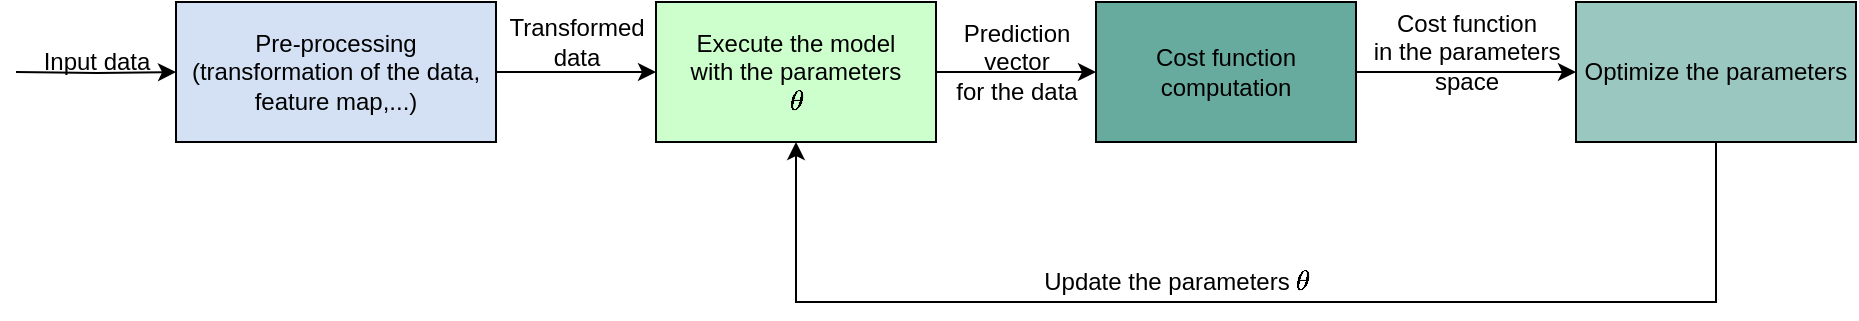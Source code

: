 <mxfile version="17.1.3" type="device"><diagram id="VzjBv_4U9YJcCDjKegbJ" name="Page-1"><mxGraphModel dx="1849" dy="472" grid="1" gridSize="10" guides="1" tooltips="1" connect="1" arrows="1" fold="1" page="1" pageScale="1" pageWidth="827" pageHeight="1169" math="1" shadow="0"><root><mxCell id="0"/><mxCell id="1" parent="0"/><mxCell id="j1dq0e_MT3azU8KXp3Ur-5" style="edgeStyle=orthogonalEdgeStyle;rounded=0;orthogonalLoop=1;jettySize=auto;html=1;" parent="1" target="j1dq0e_MT3azU8KXp3Ur-1" edge="1"><mxGeometry relative="1" as="geometry"><mxPoint y="245" as="sourcePoint"/></mxGeometry></mxCell><mxCell id="j1dq0e_MT3azU8KXp3Ur-7" style="edgeStyle=orthogonalEdgeStyle;rounded=0;orthogonalLoop=1;jettySize=auto;html=1;" parent="1" source="j1dq0e_MT3azU8KXp3Ur-1" target="j1dq0e_MT3azU8KXp3Ur-2" edge="1"><mxGeometry relative="1" as="geometry"/></mxCell><mxCell id="j1dq0e_MT3azU8KXp3Ur-1" value="Pre-processing&lt;br&gt;(transformation of the data, feature map,...)" style="rounded=0;whiteSpace=wrap;html=1;fillColor=#D4E1F5;" parent="1" vertex="1"><mxGeometry x="80" y="210" width="160" height="70" as="geometry"/></mxCell><mxCell id="j1dq0e_MT3azU8KXp3Ur-8" style="edgeStyle=orthogonalEdgeStyle;rounded=0;orthogonalLoop=1;jettySize=auto;html=1;entryX=0;entryY=0.5;entryDx=0;entryDy=0;" parent="1" source="j1dq0e_MT3azU8KXp3Ur-2" target="j1dq0e_MT3azU8KXp3Ur-3" edge="1"><mxGeometry relative="1" as="geometry"/></mxCell><mxCell id="j1dq0e_MT3azU8KXp3Ur-2" value="Execute the model&lt;br&gt;with the parameters&lt;br&gt;\(\theta\)" style="rounded=0;whiteSpace=wrap;html=1;fillColor=#CCFFCC;" parent="1" vertex="1"><mxGeometry x="320" y="210" width="140" height="70" as="geometry"/></mxCell><mxCell id="j1dq0e_MT3azU8KXp3Ur-9" style="edgeStyle=orthogonalEdgeStyle;rounded=0;orthogonalLoop=1;jettySize=auto;html=1;" parent="1" source="j1dq0e_MT3azU8KXp3Ur-3" target="j1dq0e_MT3azU8KXp3Ur-4" edge="1"><mxGeometry relative="1" as="geometry"/></mxCell><mxCell id="j1dq0e_MT3azU8KXp3Ur-3" value="Cost function computation" style="rounded=0;whiteSpace=wrap;html=1;fillColor=#67AB9F;" parent="1" vertex="1"><mxGeometry x="540" y="210" width="130" height="70" as="geometry"/></mxCell><mxCell id="j1dq0e_MT3azU8KXp3Ur-10" style="edgeStyle=orthogonalEdgeStyle;rounded=0;orthogonalLoop=1;jettySize=auto;html=1;entryX=0.5;entryY=1;entryDx=0;entryDy=0;exitX=0.5;exitY=1;exitDx=0;exitDy=0;" parent="1" source="j1dq0e_MT3azU8KXp3Ur-4" target="j1dq0e_MT3azU8KXp3Ur-2" edge="1"><mxGeometry relative="1" as="geometry"><Array as="points"><mxPoint x="850" y="360"/><mxPoint x="390" y="360"/></Array></mxGeometry></mxCell><mxCell id="j1dq0e_MT3azU8KXp3Ur-4" value="Optimize the parameters" style="rounded=0;whiteSpace=wrap;html=1;fillColor=#9AC7BF;" parent="1" vertex="1"><mxGeometry x="780" y="210" width="140" height="70" as="geometry"/></mxCell><mxCell id="j1dq0e_MT3azU8KXp3Ur-6" value="Input data" style="text;html=1;align=center;verticalAlign=middle;resizable=0;points=[];autosize=1;strokeColor=none;fillColor=none;" parent="1" vertex="1"><mxGeometry x="5" y="230" width="70" height="20" as="geometry"/></mxCell><mxCell id="j1dq0e_MT3azU8KXp3Ur-11" value="Transformed&lt;br&gt;data" style="text;html=1;align=center;verticalAlign=middle;resizable=0;points=[];autosize=1;strokeColor=none;fillColor=none;" parent="1" vertex="1"><mxGeometry x="240" y="215" width="80" height="30" as="geometry"/></mxCell><mxCell id="j1dq0e_MT3azU8KXp3Ur-12" value="Prediction &lt;br&gt;vector &lt;br&gt;for the data" style="text;html=1;align=center;verticalAlign=middle;resizable=0;points=[];autosize=1;strokeColor=none;fillColor=none;" parent="1" vertex="1"><mxGeometry x="460" y="215" width="80" height="50" as="geometry"/></mxCell><mxCell id="j1dq0e_MT3azU8KXp3Ur-14" value="Cost function &lt;br&gt;in the parameters &lt;br&gt;space" style="text;html=1;align=center;verticalAlign=middle;resizable=0;points=[];autosize=1;strokeColor=none;fillColor=none;" parent="1" vertex="1"><mxGeometry x="670" y="210" width="110" height="50" as="geometry"/></mxCell><mxCell id="3FKKkolUvJaN1uggJbLH-1" value="Update the parameters \(\theta\)" style="text;html=1;align=center;verticalAlign=middle;resizable=0;points=[];autosize=1;strokeColor=none;fillColor=none;" vertex="1" parent="1"><mxGeometry x="485" y="340" width="190" height="20" as="geometry"/></mxCell></root></mxGraphModel></diagram></mxfile>
